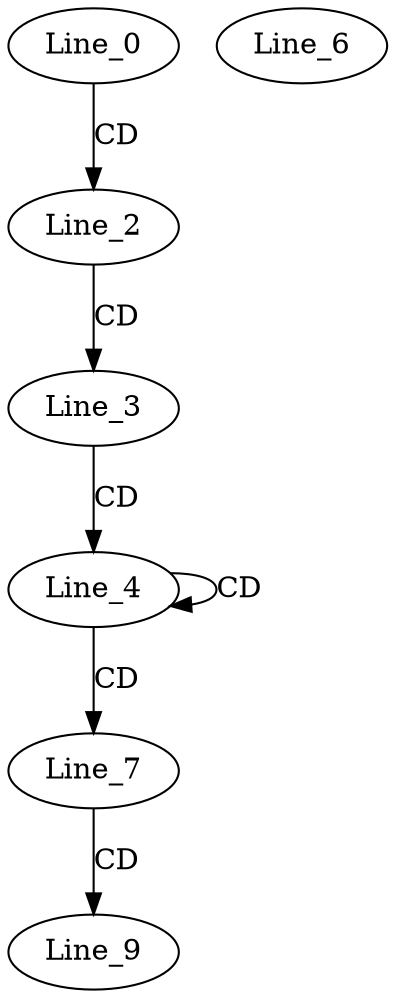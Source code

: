 digraph G {
  Line_0;
  Line_2;
  Line_3;
  Line_4;
  Line_6;
  Line_7;
  Line_7;
  Line_9;
  Line_0 -> Line_2 [ label="CD" ];
  Line_2 -> Line_3 [ label="CD" ];
  Line_3 -> Line_4 [ label="CD" ];
  Line_4 -> Line_4 [ label="CD" ];
  Line_4 -> Line_7 [ label="CD" ];
  Line_7 -> Line_9 [ label="CD" ];
}
